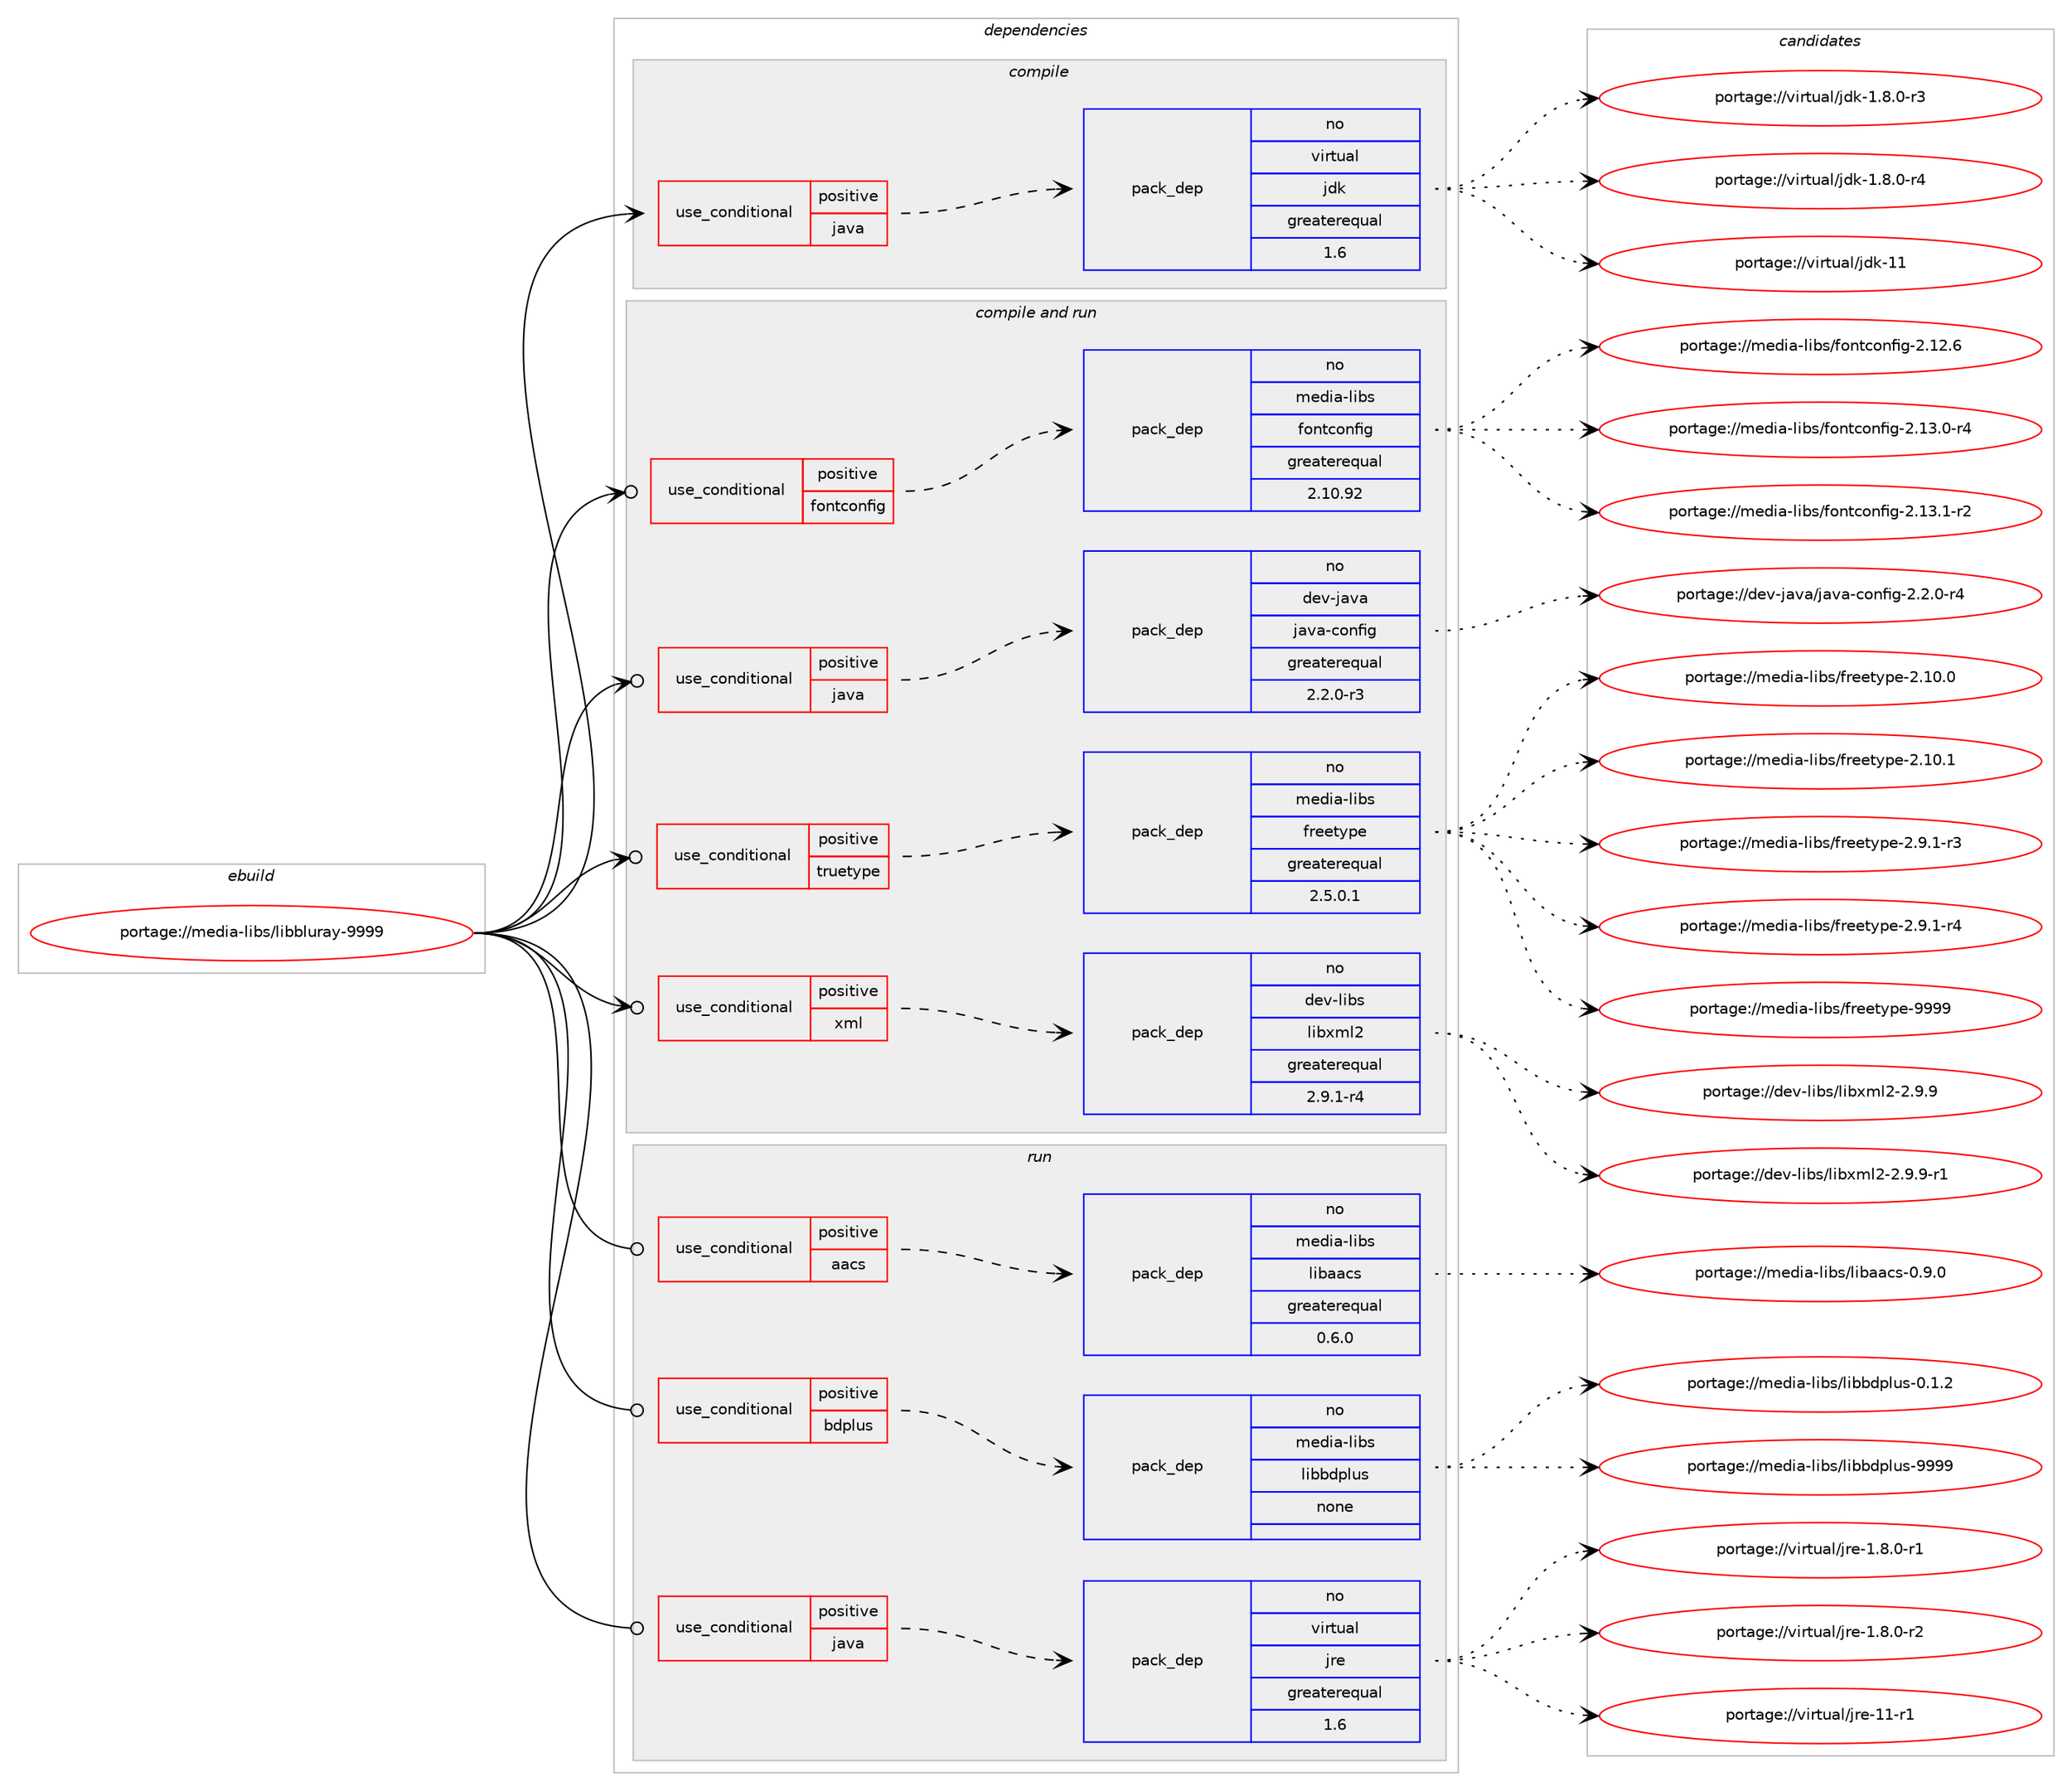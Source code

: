 digraph prolog {

# *************
# Graph options
# *************

newrank=true;
concentrate=true;
compound=true;
graph [rankdir=LR,fontname=Helvetica,fontsize=10,ranksep=1.5];#, ranksep=2.5, nodesep=0.2];
edge  [arrowhead=vee];
node  [fontname=Helvetica,fontsize=10];

# **********
# The ebuild
# **********

subgraph cluster_leftcol {
color=gray;
rank=same;
label=<<i>ebuild</i>>;
id [label="portage://media-libs/libbluray-9999", color=red, width=4, href="../media-libs/libbluray-9999.svg"];
}

# ****************
# The dependencies
# ****************

subgraph cluster_midcol {
color=gray;
label=<<i>dependencies</i>>;
subgraph cluster_compile {
fillcolor="#eeeeee";
style=filled;
label=<<i>compile</i>>;
subgraph cond79899 {
dependency320021 [label=<<TABLE BORDER="0" CELLBORDER="1" CELLSPACING="0" CELLPADDING="4"><TR><TD ROWSPAN="3" CELLPADDING="10">use_conditional</TD></TR><TR><TD>positive</TD></TR><TR><TD>java</TD></TR></TABLE>>, shape=none, color=red];
subgraph pack234943 {
dependency320022 [label=<<TABLE BORDER="0" CELLBORDER="1" CELLSPACING="0" CELLPADDING="4" WIDTH="220"><TR><TD ROWSPAN="6" CELLPADDING="30">pack_dep</TD></TR><TR><TD WIDTH="110">no</TD></TR><TR><TD>virtual</TD></TR><TR><TD>jdk</TD></TR><TR><TD>greaterequal</TD></TR><TR><TD>1.6</TD></TR></TABLE>>, shape=none, color=blue];
}
dependency320021:e -> dependency320022:w [weight=20,style="dashed",arrowhead="vee"];
}
id:e -> dependency320021:w [weight=20,style="solid",arrowhead="vee"];
}
subgraph cluster_compileandrun {
fillcolor="#eeeeee";
style=filled;
label=<<i>compile and run</i>>;
subgraph cond79900 {
dependency320023 [label=<<TABLE BORDER="0" CELLBORDER="1" CELLSPACING="0" CELLPADDING="4"><TR><TD ROWSPAN="3" CELLPADDING="10">use_conditional</TD></TR><TR><TD>positive</TD></TR><TR><TD>fontconfig</TD></TR></TABLE>>, shape=none, color=red];
subgraph pack234944 {
dependency320024 [label=<<TABLE BORDER="0" CELLBORDER="1" CELLSPACING="0" CELLPADDING="4" WIDTH="220"><TR><TD ROWSPAN="6" CELLPADDING="30">pack_dep</TD></TR><TR><TD WIDTH="110">no</TD></TR><TR><TD>media-libs</TD></TR><TR><TD>fontconfig</TD></TR><TR><TD>greaterequal</TD></TR><TR><TD>2.10.92</TD></TR></TABLE>>, shape=none, color=blue];
}
dependency320023:e -> dependency320024:w [weight=20,style="dashed",arrowhead="vee"];
}
id:e -> dependency320023:w [weight=20,style="solid",arrowhead="odotvee"];
subgraph cond79901 {
dependency320025 [label=<<TABLE BORDER="0" CELLBORDER="1" CELLSPACING="0" CELLPADDING="4"><TR><TD ROWSPAN="3" CELLPADDING="10">use_conditional</TD></TR><TR><TD>positive</TD></TR><TR><TD>java</TD></TR></TABLE>>, shape=none, color=red];
subgraph pack234945 {
dependency320026 [label=<<TABLE BORDER="0" CELLBORDER="1" CELLSPACING="0" CELLPADDING="4" WIDTH="220"><TR><TD ROWSPAN="6" CELLPADDING="30">pack_dep</TD></TR><TR><TD WIDTH="110">no</TD></TR><TR><TD>dev-java</TD></TR><TR><TD>java-config</TD></TR><TR><TD>greaterequal</TD></TR><TR><TD>2.2.0-r3</TD></TR></TABLE>>, shape=none, color=blue];
}
dependency320025:e -> dependency320026:w [weight=20,style="dashed",arrowhead="vee"];
}
id:e -> dependency320025:w [weight=20,style="solid",arrowhead="odotvee"];
subgraph cond79902 {
dependency320027 [label=<<TABLE BORDER="0" CELLBORDER="1" CELLSPACING="0" CELLPADDING="4"><TR><TD ROWSPAN="3" CELLPADDING="10">use_conditional</TD></TR><TR><TD>positive</TD></TR><TR><TD>truetype</TD></TR></TABLE>>, shape=none, color=red];
subgraph pack234946 {
dependency320028 [label=<<TABLE BORDER="0" CELLBORDER="1" CELLSPACING="0" CELLPADDING="4" WIDTH="220"><TR><TD ROWSPAN="6" CELLPADDING="30">pack_dep</TD></TR><TR><TD WIDTH="110">no</TD></TR><TR><TD>media-libs</TD></TR><TR><TD>freetype</TD></TR><TR><TD>greaterequal</TD></TR><TR><TD>2.5.0.1</TD></TR></TABLE>>, shape=none, color=blue];
}
dependency320027:e -> dependency320028:w [weight=20,style="dashed",arrowhead="vee"];
}
id:e -> dependency320027:w [weight=20,style="solid",arrowhead="odotvee"];
subgraph cond79903 {
dependency320029 [label=<<TABLE BORDER="0" CELLBORDER="1" CELLSPACING="0" CELLPADDING="4"><TR><TD ROWSPAN="3" CELLPADDING="10">use_conditional</TD></TR><TR><TD>positive</TD></TR><TR><TD>xml</TD></TR></TABLE>>, shape=none, color=red];
subgraph pack234947 {
dependency320030 [label=<<TABLE BORDER="0" CELLBORDER="1" CELLSPACING="0" CELLPADDING="4" WIDTH="220"><TR><TD ROWSPAN="6" CELLPADDING="30">pack_dep</TD></TR><TR><TD WIDTH="110">no</TD></TR><TR><TD>dev-libs</TD></TR><TR><TD>libxml2</TD></TR><TR><TD>greaterequal</TD></TR><TR><TD>2.9.1-r4</TD></TR></TABLE>>, shape=none, color=blue];
}
dependency320029:e -> dependency320030:w [weight=20,style="dashed",arrowhead="vee"];
}
id:e -> dependency320029:w [weight=20,style="solid",arrowhead="odotvee"];
}
subgraph cluster_run {
fillcolor="#eeeeee";
style=filled;
label=<<i>run</i>>;
subgraph cond79904 {
dependency320031 [label=<<TABLE BORDER="0" CELLBORDER="1" CELLSPACING="0" CELLPADDING="4"><TR><TD ROWSPAN="3" CELLPADDING="10">use_conditional</TD></TR><TR><TD>positive</TD></TR><TR><TD>aacs</TD></TR></TABLE>>, shape=none, color=red];
subgraph pack234948 {
dependency320032 [label=<<TABLE BORDER="0" CELLBORDER="1" CELLSPACING="0" CELLPADDING="4" WIDTH="220"><TR><TD ROWSPAN="6" CELLPADDING="30">pack_dep</TD></TR><TR><TD WIDTH="110">no</TD></TR><TR><TD>media-libs</TD></TR><TR><TD>libaacs</TD></TR><TR><TD>greaterequal</TD></TR><TR><TD>0.6.0</TD></TR></TABLE>>, shape=none, color=blue];
}
dependency320031:e -> dependency320032:w [weight=20,style="dashed",arrowhead="vee"];
}
id:e -> dependency320031:w [weight=20,style="solid",arrowhead="odot"];
subgraph cond79905 {
dependency320033 [label=<<TABLE BORDER="0" CELLBORDER="1" CELLSPACING="0" CELLPADDING="4"><TR><TD ROWSPAN="3" CELLPADDING="10">use_conditional</TD></TR><TR><TD>positive</TD></TR><TR><TD>bdplus</TD></TR></TABLE>>, shape=none, color=red];
subgraph pack234949 {
dependency320034 [label=<<TABLE BORDER="0" CELLBORDER="1" CELLSPACING="0" CELLPADDING="4" WIDTH="220"><TR><TD ROWSPAN="6" CELLPADDING="30">pack_dep</TD></TR><TR><TD WIDTH="110">no</TD></TR><TR><TD>media-libs</TD></TR><TR><TD>libbdplus</TD></TR><TR><TD>none</TD></TR><TR><TD></TD></TR></TABLE>>, shape=none, color=blue];
}
dependency320033:e -> dependency320034:w [weight=20,style="dashed",arrowhead="vee"];
}
id:e -> dependency320033:w [weight=20,style="solid",arrowhead="odot"];
subgraph cond79906 {
dependency320035 [label=<<TABLE BORDER="0" CELLBORDER="1" CELLSPACING="0" CELLPADDING="4"><TR><TD ROWSPAN="3" CELLPADDING="10">use_conditional</TD></TR><TR><TD>positive</TD></TR><TR><TD>java</TD></TR></TABLE>>, shape=none, color=red];
subgraph pack234950 {
dependency320036 [label=<<TABLE BORDER="0" CELLBORDER="1" CELLSPACING="0" CELLPADDING="4" WIDTH="220"><TR><TD ROWSPAN="6" CELLPADDING="30">pack_dep</TD></TR><TR><TD WIDTH="110">no</TD></TR><TR><TD>virtual</TD></TR><TR><TD>jre</TD></TR><TR><TD>greaterequal</TD></TR><TR><TD>1.6</TD></TR></TABLE>>, shape=none, color=blue];
}
dependency320035:e -> dependency320036:w [weight=20,style="dashed",arrowhead="vee"];
}
id:e -> dependency320035:w [weight=20,style="solid",arrowhead="odot"];
}
}

# **************
# The candidates
# **************

subgraph cluster_choices {
rank=same;
color=gray;
label=<<i>candidates</i>>;

subgraph choice234943 {
color=black;
nodesep=1;
choiceportage11810511411611797108471061001074549465646484511451 [label="portage://virtual/jdk-1.8.0-r3", color=red, width=4,href="../virtual/jdk-1.8.0-r3.svg"];
choiceportage11810511411611797108471061001074549465646484511452 [label="portage://virtual/jdk-1.8.0-r4", color=red, width=4,href="../virtual/jdk-1.8.0-r4.svg"];
choiceportage1181051141161179710847106100107454949 [label="portage://virtual/jdk-11", color=red, width=4,href="../virtual/jdk-11.svg"];
dependency320022:e -> choiceportage11810511411611797108471061001074549465646484511451:w [style=dotted,weight="100"];
dependency320022:e -> choiceportage11810511411611797108471061001074549465646484511452:w [style=dotted,weight="100"];
dependency320022:e -> choiceportage1181051141161179710847106100107454949:w [style=dotted,weight="100"];
}
subgraph choice234944 {
color=black;
nodesep=1;
choiceportage109101100105974510810598115471021111101169911111010210510345504649504654 [label="portage://media-libs/fontconfig-2.12.6", color=red, width=4,href="../media-libs/fontconfig-2.12.6.svg"];
choiceportage1091011001059745108105981154710211111011699111110102105103455046495146484511452 [label="portage://media-libs/fontconfig-2.13.0-r4", color=red, width=4,href="../media-libs/fontconfig-2.13.0-r4.svg"];
choiceportage1091011001059745108105981154710211111011699111110102105103455046495146494511450 [label="portage://media-libs/fontconfig-2.13.1-r2", color=red, width=4,href="../media-libs/fontconfig-2.13.1-r2.svg"];
dependency320024:e -> choiceportage109101100105974510810598115471021111101169911111010210510345504649504654:w [style=dotted,weight="100"];
dependency320024:e -> choiceportage1091011001059745108105981154710211111011699111110102105103455046495146484511452:w [style=dotted,weight="100"];
dependency320024:e -> choiceportage1091011001059745108105981154710211111011699111110102105103455046495146494511450:w [style=dotted,weight="100"];
}
subgraph choice234945 {
color=black;
nodesep=1;
choiceportage10010111845106971189747106971189745991111101021051034550465046484511452 [label="portage://dev-java/java-config-2.2.0-r4", color=red, width=4,href="../dev-java/java-config-2.2.0-r4.svg"];
dependency320026:e -> choiceportage10010111845106971189747106971189745991111101021051034550465046484511452:w [style=dotted,weight="100"];
}
subgraph choice234946 {
color=black;
nodesep=1;
choiceportage1091011001059745108105981154710211410110111612111210145504649484648 [label="portage://media-libs/freetype-2.10.0", color=red, width=4,href="../media-libs/freetype-2.10.0.svg"];
choiceportage1091011001059745108105981154710211410110111612111210145504649484649 [label="portage://media-libs/freetype-2.10.1", color=red, width=4,href="../media-libs/freetype-2.10.1.svg"];
choiceportage109101100105974510810598115471021141011011161211121014550465746494511451 [label="portage://media-libs/freetype-2.9.1-r3", color=red, width=4,href="../media-libs/freetype-2.9.1-r3.svg"];
choiceportage109101100105974510810598115471021141011011161211121014550465746494511452 [label="portage://media-libs/freetype-2.9.1-r4", color=red, width=4,href="../media-libs/freetype-2.9.1-r4.svg"];
choiceportage109101100105974510810598115471021141011011161211121014557575757 [label="portage://media-libs/freetype-9999", color=red, width=4,href="../media-libs/freetype-9999.svg"];
dependency320028:e -> choiceportage1091011001059745108105981154710211410110111612111210145504649484648:w [style=dotted,weight="100"];
dependency320028:e -> choiceportage1091011001059745108105981154710211410110111612111210145504649484649:w [style=dotted,weight="100"];
dependency320028:e -> choiceportage109101100105974510810598115471021141011011161211121014550465746494511451:w [style=dotted,weight="100"];
dependency320028:e -> choiceportage109101100105974510810598115471021141011011161211121014550465746494511452:w [style=dotted,weight="100"];
dependency320028:e -> choiceportage109101100105974510810598115471021141011011161211121014557575757:w [style=dotted,weight="100"];
}
subgraph choice234947 {
color=black;
nodesep=1;
choiceportage1001011184510810598115471081059812010910850455046574657 [label="portage://dev-libs/libxml2-2.9.9", color=red, width=4,href="../dev-libs/libxml2-2.9.9.svg"];
choiceportage10010111845108105981154710810598120109108504550465746574511449 [label="portage://dev-libs/libxml2-2.9.9-r1", color=red, width=4,href="../dev-libs/libxml2-2.9.9-r1.svg"];
dependency320030:e -> choiceportage1001011184510810598115471081059812010910850455046574657:w [style=dotted,weight="100"];
dependency320030:e -> choiceportage10010111845108105981154710810598120109108504550465746574511449:w [style=dotted,weight="100"];
}
subgraph choice234948 {
color=black;
nodesep=1;
choiceportage1091011001059745108105981154710810598979799115454846574648 [label="portage://media-libs/libaacs-0.9.0", color=red, width=4,href="../media-libs/libaacs-0.9.0.svg"];
dependency320032:e -> choiceportage1091011001059745108105981154710810598979799115454846574648:w [style=dotted,weight="100"];
}
subgraph choice234949 {
color=black;
nodesep=1;
choiceportage109101100105974510810598115471081059898100112108117115454846494650 [label="portage://media-libs/libbdplus-0.1.2", color=red, width=4,href="../media-libs/libbdplus-0.1.2.svg"];
choiceportage1091011001059745108105981154710810598981001121081171154557575757 [label="portage://media-libs/libbdplus-9999", color=red, width=4,href="../media-libs/libbdplus-9999.svg"];
dependency320034:e -> choiceportage109101100105974510810598115471081059898100112108117115454846494650:w [style=dotted,weight="100"];
dependency320034:e -> choiceportage1091011001059745108105981154710810598981001121081171154557575757:w [style=dotted,weight="100"];
}
subgraph choice234950 {
color=black;
nodesep=1;
choiceportage11810511411611797108471061141014549465646484511449 [label="portage://virtual/jre-1.8.0-r1", color=red, width=4,href="../virtual/jre-1.8.0-r1.svg"];
choiceportage11810511411611797108471061141014549465646484511450 [label="portage://virtual/jre-1.8.0-r2", color=red, width=4,href="../virtual/jre-1.8.0-r2.svg"];
choiceportage11810511411611797108471061141014549494511449 [label="portage://virtual/jre-11-r1", color=red, width=4,href="../virtual/jre-11-r1.svg"];
dependency320036:e -> choiceportage11810511411611797108471061141014549465646484511449:w [style=dotted,weight="100"];
dependency320036:e -> choiceportage11810511411611797108471061141014549465646484511450:w [style=dotted,weight="100"];
dependency320036:e -> choiceportage11810511411611797108471061141014549494511449:w [style=dotted,weight="100"];
}
}

}
